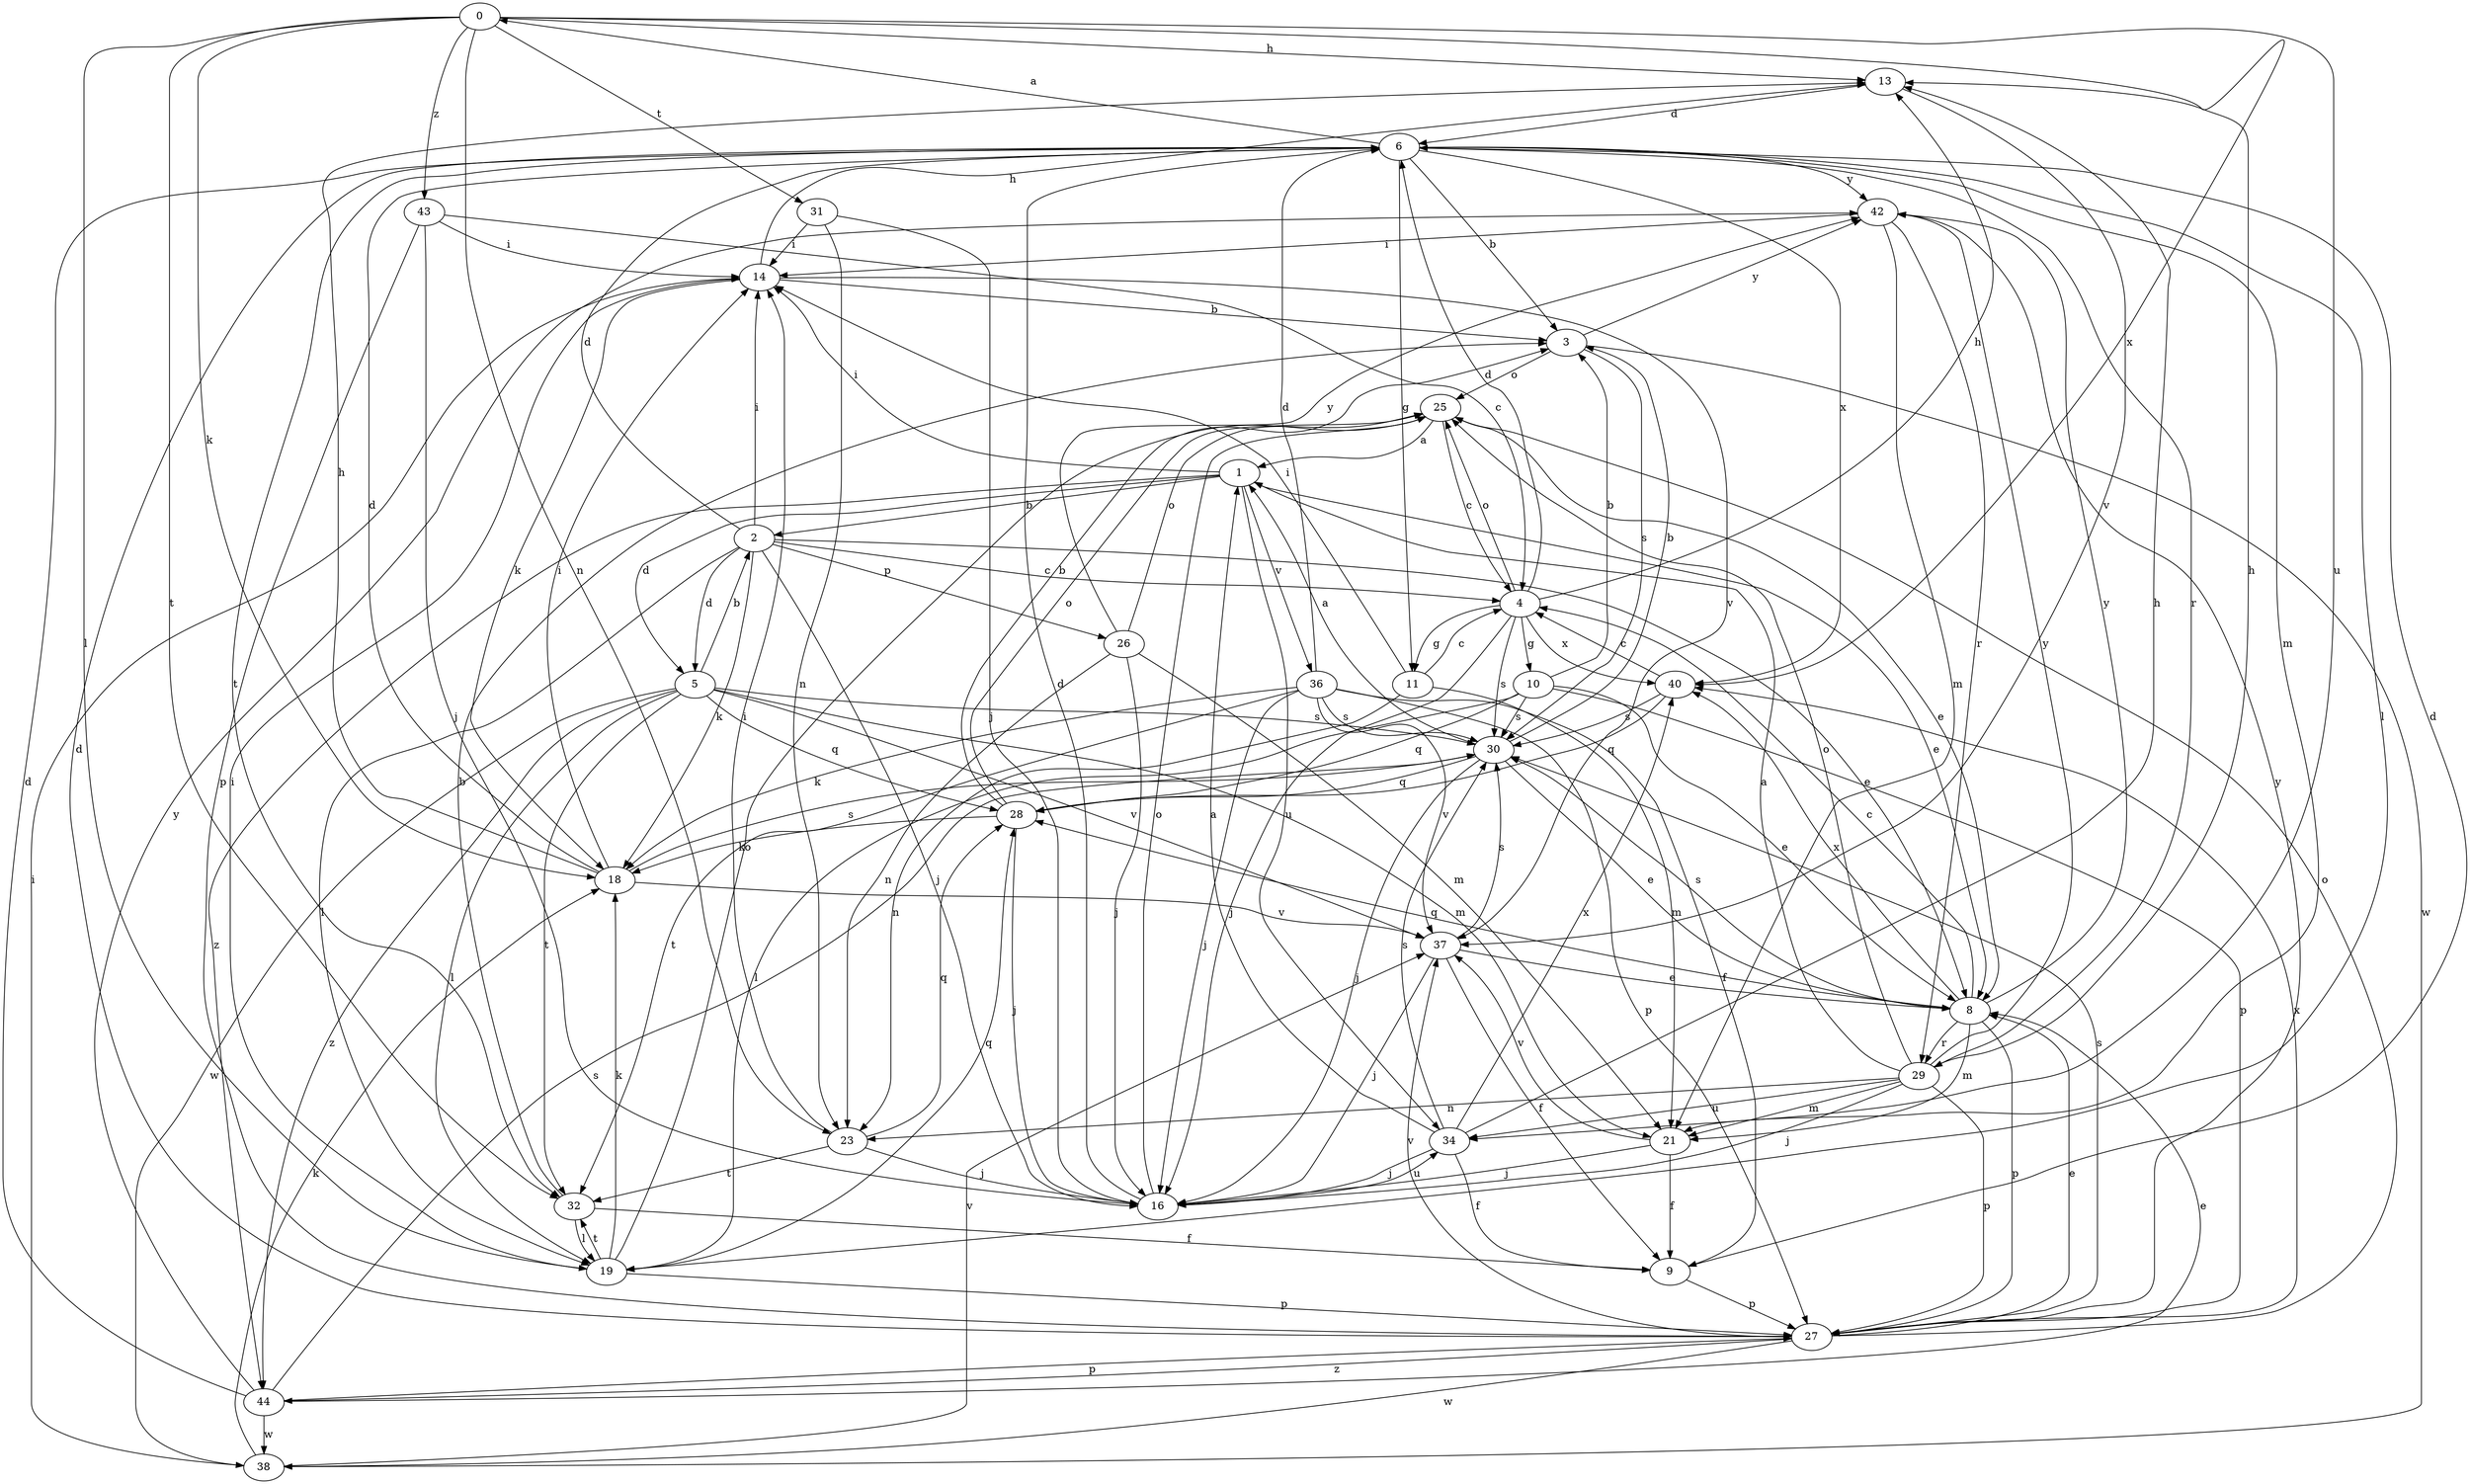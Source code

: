 strict digraph  {
0;
1;
2;
3;
4;
5;
6;
8;
9;
10;
11;
13;
14;
16;
18;
19;
21;
23;
25;
26;
27;
28;
29;
30;
31;
32;
34;
36;
37;
38;
40;
42;
43;
44;
0 -> 13  [label=h];
0 -> 18  [label=k];
0 -> 19  [label=l];
0 -> 23  [label=n];
0 -> 31  [label=t];
0 -> 32  [label=t];
0 -> 34  [label=u];
0 -> 40  [label=x];
0 -> 43  [label=z];
1 -> 2  [label=b];
1 -> 5  [label=d];
1 -> 8  [label=e];
1 -> 14  [label=i];
1 -> 34  [label=u];
1 -> 36  [label=v];
1 -> 44  [label=z];
2 -> 4  [label=c];
2 -> 5  [label=d];
2 -> 6  [label=d];
2 -> 8  [label=e];
2 -> 14  [label=i];
2 -> 16  [label=j];
2 -> 18  [label=k];
2 -> 19  [label=l];
2 -> 26  [label=p];
3 -> 25  [label=o];
3 -> 30  [label=s];
3 -> 38  [label=w];
3 -> 42  [label=y];
4 -> 6  [label=d];
4 -> 10  [label=g];
4 -> 11  [label=g];
4 -> 13  [label=h];
4 -> 16  [label=j];
4 -> 25  [label=o];
4 -> 30  [label=s];
4 -> 40  [label=x];
5 -> 2  [label=b];
5 -> 19  [label=l];
5 -> 21  [label=m];
5 -> 28  [label=q];
5 -> 30  [label=s];
5 -> 32  [label=t];
5 -> 37  [label=v];
5 -> 38  [label=w];
5 -> 44  [label=z];
6 -> 0  [label=a];
6 -> 3  [label=b];
6 -> 11  [label=g];
6 -> 19  [label=l];
6 -> 21  [label=m];
6 -> 29  [label=r];
6 -> 32  [label=t];
6 -> 40  [label=x];
6 -> 42  [label=y];
8 -> 4  [label=c];
8 -> 21  [label=m];
8 -> 27  [label=p];
8 -> 28  [label=q];
8 -> 29  [label=r];
8 -> 30  [label=s];
8 -> 40  [label=x];
8 -> 42  [label=y];
9 -> 6  [label=d];
9 -> 27  [label=p];
10 -> 3  [label=b];
10 -> 8  [label=e];
10 -> 19  [label=l];
10 -> 27  [label=p];
10 -> 28  [label=q];
10 -> 30  [label=s];
11 -> 4  [label=c];
11 -> 14  [label=i];
11 -> 21  [label=m];
11 -> 23  [label=n];
13 -> 6  [label=d];
13 -> 37  [label=v];
14 -> 3  [label=b];
14 -> 13  [label=h];
14 -> 18  [label=k];
14 -> 37  [label=v];
16 -> 6  [label=d];
16 -> 25  [label=o];
16 -> 34  [label=u];
18 -> 6  [label=d];
18 -> 13  [label=h];
18 -> 14  [label=i];
18 -> 30  [label=s];
18 -> 37  [label=v];
19 -> 14  [label=i];
19 -> 18  [label=k];
19 -> 25  [label=o];
19 -> 27  [label=p];
19 -> 28  [label=q];
19 -> 32  [label=t];
21 -> 9  [label=f];
21 -> 16  [label=j];
21 -> 37  [label=v];
23 -> 14  [label=i];
23 -> 16  [label=j];
23 -> 28  [label=q];
23 -> 32  [label=t];
25 -> 1  [label=a];
25 -> 4  [label=c];
25 -> 8  [label=e];
26 -> 16  [label=j];
26 -> 21  [label=m];
26 -> 23  [label=n];
26 -> 25  [label=o];
26 -> 42  [label=y];
27 -> 6  [label=d];
27 -> 8  [label=e];
27 -> 25  [label=o];
27 -> 30  [label=s];
27 -> 37  [label=v];
27 -> 38  [label=w];
27 -> 40  [label=x];
27 -> 42  [label=y];
27 -> 44  [label=z];
28 -> 3  [label=b];
28 -> 16  [label=j];
28 -> 18  [label=k];
28 -> 25  [label=o];
29 -> 1  [label=a];
29 -> 13  [label=h];
29 -> 16  [label=j];
29 -> 21  [label=m];
29 -> 23  [label=n];
29 -> 25  [label=o];
29 -> 27  [label=p];
29 -> 34  [label=u];
29 -> 42  [label=y];
30 -> 1  [label=a];
30 -> 3  [label=b];
30 -> 8  [label=e];
30 -> 16  [label=j];
30 -> 28  [label=q];
31 -> 14  [label=i];
31 -> 16  [label=j];
31 -> 23  [label=n];
32 -> 3  [label=b];
32 -> 9  [label=f];
32 -> 19  [label=l];
34 -> 1  [label=a];
34 -> 9  [label=f];
34 -> 13  [label=h];
34 -> 16  [label=j];
34 -> 30  [label=s];
34 -> 40  [label=x];
36 -> 6  [label=d];
36 -> 9  [label=f];
36 -> 16  [label=j];
36 -> 18  [label=k];
36 -> 27  [label=p];
36 -> 30  [label=s];
36 -> 32  [label=t];
36 -> 37  [label=v];
37 -> 8  [label=e];
37 -> 9  [label=f];
37 -> 16  [label=j];
37 -> 30  [label=s];
38 -> 14  [label=i];
38 -> 18  [label=k];
38 -> 37  [label=v];
40 -> 4  [label=c];
40 -> 28  [label=q];
40 -> 30  [label=s];
42 -> 14  [label=i];
42 -> 21  [label=m];
42 -> 29  [label=r];
43 -> 4  [label=c];
43 -> 14  [label=i];
43 -> 16  [label=j];
43 -> 27  [label=p];
44 -> 6  [label=d];
44 -> 8  [label=e];
44 -> 27  [label=p];
44 -> 30  [label=s];
44 -> 38  [label=w];
44 -> 42  [label=y];
}
